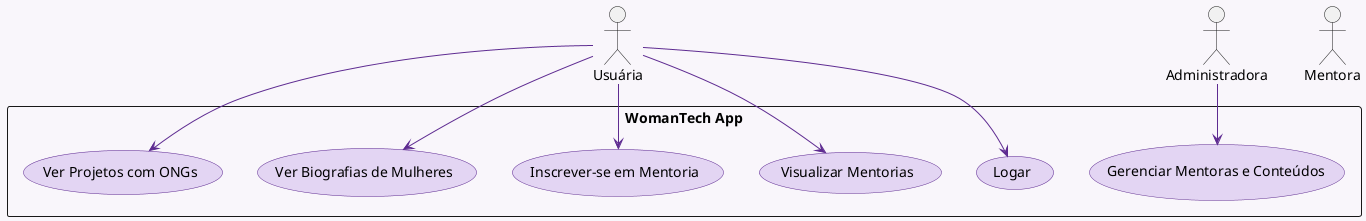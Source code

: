 @startuml casos_de_uso
skinparam backgroundColor #f9f6fb
skinparam usecase {
  BorderColor #5e2b91
  BackgroundColor #e3d5f3
  ArrowColor #5e2b91
  ActorBorderColor #5e2b91
  ActorBackgroundColor #dbc3f7
}

actor "Usuária" as U
actor "Mentora" as M
actor "Administradora" as A

rectangle "WomanTech App" {
    
    (Logar) as UC1
    (Visualizar Mentorias) as UC2
    (Inscrever-se em Mentoria) as UC3
    (Ver Biografias de Mulheres) as UC4
    (Ver Projetos com ONGs) as UC5
    (Gerenciar Mentoras e Conteúdos) as UC6

    U --> UC1
    U --> UC2
    U --> UC3
    U --> UC4
    U --> UC5

    A --> UC6
}

@enduml
